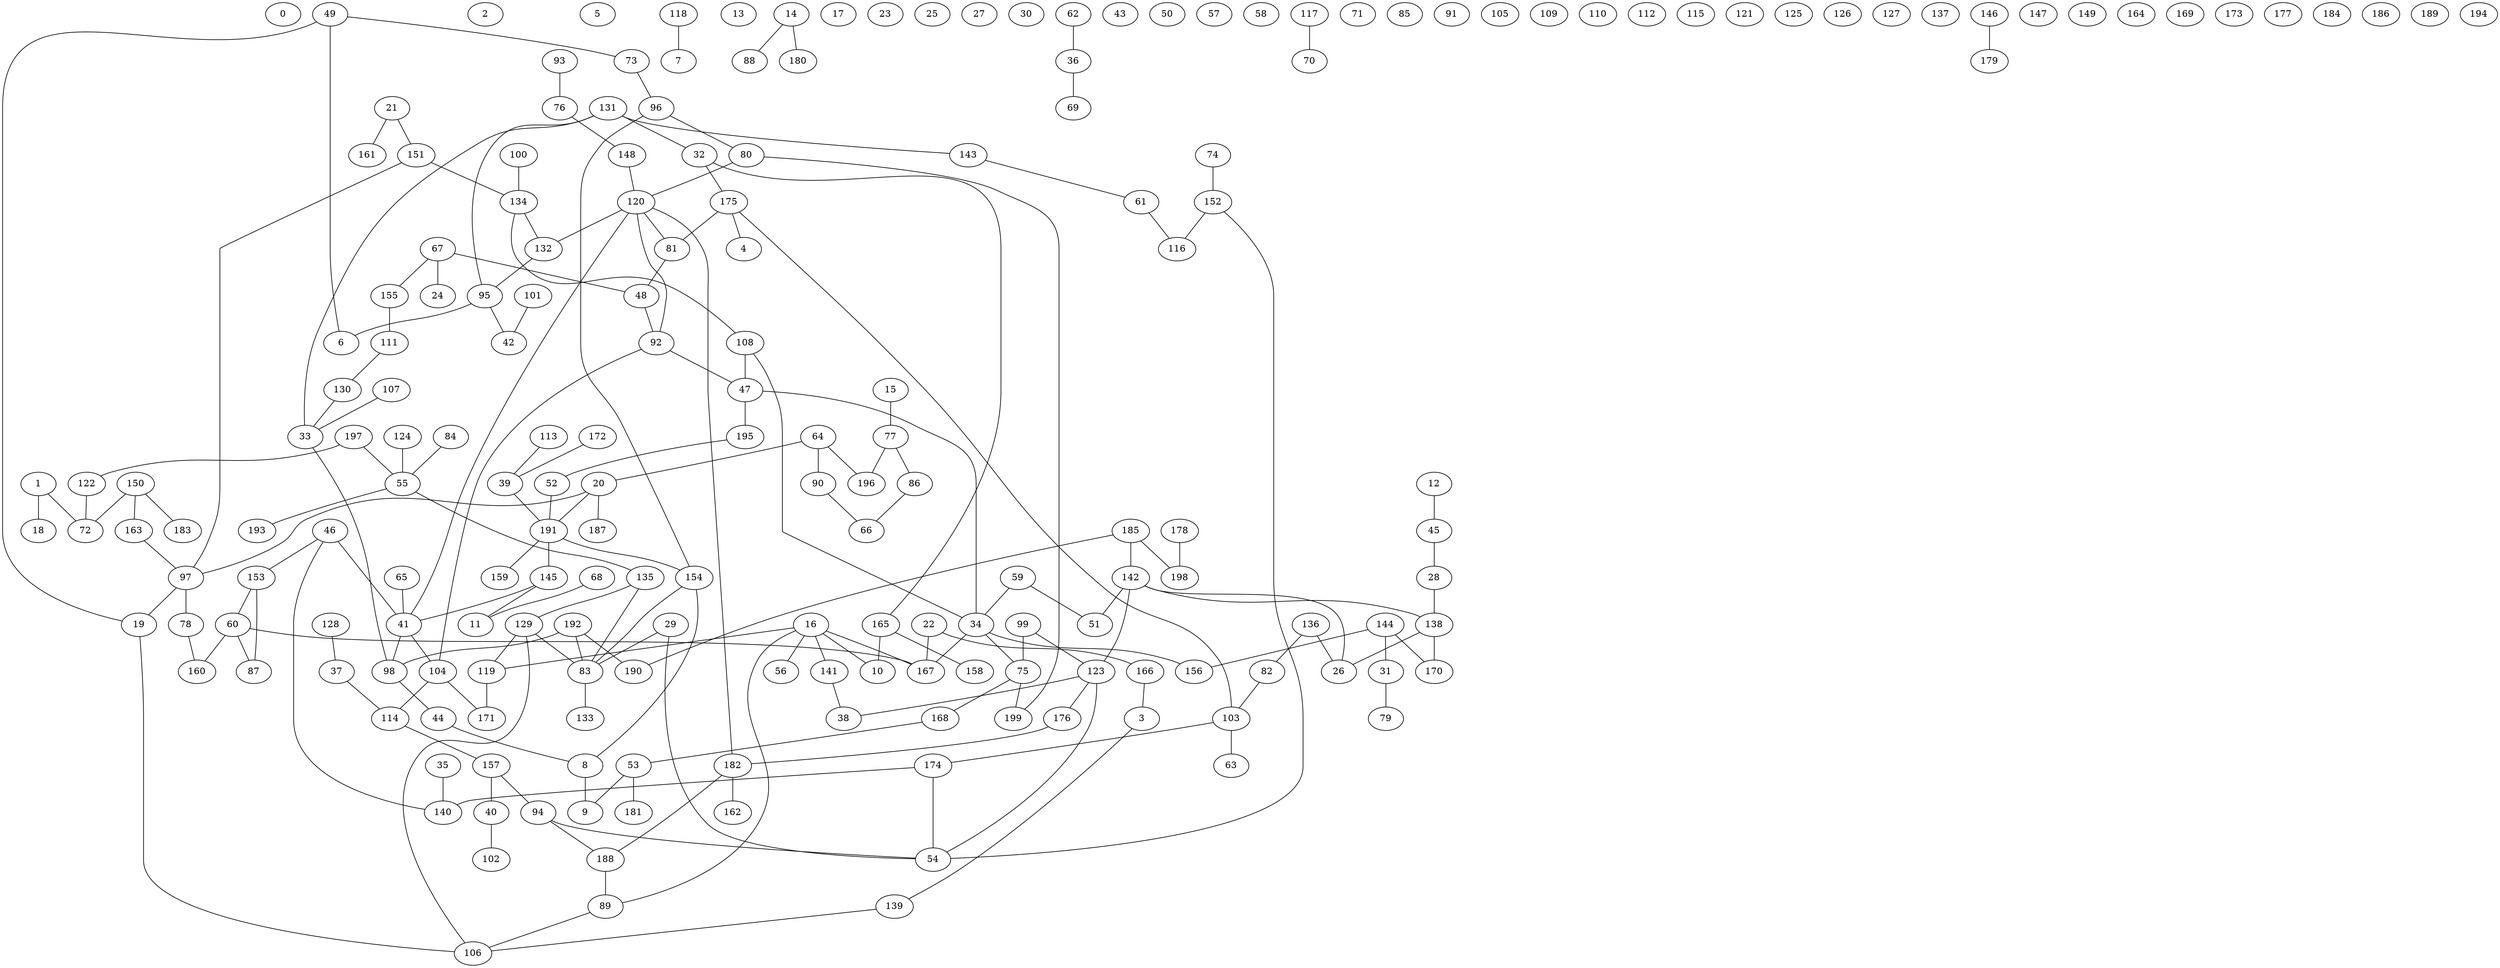 graph G {
  0;
  1;
  2;
  3;
  4;
  5;
  6;
  7;
  8;
  9;
  10;
  11;
  12;
  13;
  14;
  15;
  16;
  17;
  18;
  19;
  20;
  21;
  22;
  23;
  24;
  25;
  26;
  27;
  28;
  29;
  30;
  31;
  32;
  33;
  34;
  35;
  36;
  37;
  38;
  39;
  40;
  41;
  42;
  43;
  44;
  45;
  46;
  47;
  48;
  49;
  50;
  51;
  52;
  53;
  54;
  55;
  56;
  57;
  58;
  59;
  60;
  61;
  62;
  63;
  64;
  65;
  66;
  67;
  68;
  69;
  70;
  71;
  72;
  73;
  74;
  75;
  76;
  77;
  78;
  79;
  80;
  81;
  82;
  83;
  84;
  85;
  86;
  87;
  88;
  89;
  90;
  91;
  92;
  93;
  94;
  95;
  96;
  97;
  98;
  99;
  100;
  101;
  102;
  103;
  104;
  105;
  106;
  107;
  108;
  109;
  110;
  111;
  112;
  113;
  114;
  115;
  116;
  117;
  118;
  119;
  120;
  121;
  122;
  123;
  124;
  125;
  126;
  127;
  128;
  129;
  130;
  131;
  132;
  133;
  134;
  135;
  136;
  137;
  138;
  139;
  140;
  141;
  142;
  143;
  144;
  145;
  146;
  147;
  148;
  149;
  150;
  151;
  152;
  153;
  154;
  155;
  156;
  157;
  158;
  159;
  160;
  161;
  162;
  163;
  164;
  165;
  166;
  167;
  168;
  169;
  170;
  171;
  172;
  173;
  174;
  175;
  176;
  177;
  178;
  179;
  180;
  181;
  182;
  183;
  184;
  185;
  186;
  187;
  188;
  189;
  190;
  191;
  192;
  193;
  194;
  195;
  196;
  197;
  198;
  199;
   80 -- 120;
   118 -- 7;
   16 -- 56;
   82 -- 103;
   122 -- 72;
   55 -- 193;
   124 -- 55;
   185 -- 190;
   29 -- 54;
   45 -- 28;
   83 -- 133;
   60 -- 167;
   39 -- 191;
   16 -- 10;
   21 -- 151;
   131 -- 95;
   165 -- 158;
   128 -- 37;
   142 -- 51;
   73 -- 96;
   144 -- 156;
   185 -- 142;
   75 -- 168;
   108 -- 47;
   152 -- 116;
   98 -- 44;
   14 -- 88;
   144 -- 170;
   67 -- 48;
   138 -- 170;
   135 -- 129;
   111 -- 130;
   59 -- 51;
   22 -- 167;
   15 -- 77;
   192 -- 190;
   142 -- 123;
   3 -- 139;
   16 -- 119;
   32 -- 175;
   95 -- 42;
   197 -- 122;
   65 -- 41;
   191 -- 145;
   175 -- 4;
   165 -- 10;
   52 -- 191;
   197 -- 55;
   99 -- 75;
   172 -- 39;
   78 -- 160;
   153 -- 60;
   145 -- 11;
   176 -- 182;
   89 -- 106;
   174 -- 54;
   195 -- 52;
   64 -- 20;
   99 -- 123;
   1 -- 72;
   47 -- 34;
   191 -- 154;
   123 -- 176;
   134 -- 132;
   104 -- 171;
   20 -- 191;
   95 -- 6;
   53 -- 9;
   120 -- 81;
   108 -- 34;
   31 -- 79;
   77 -- 196;
   100 -- 134;
   129 -- 106;
   129 -- 83;
   41 -- 104;
   49 -- 19;
   96 -- 80;
   16 -- 141;
   166 -- 3;
   1 -- 18;
   154 -- 83;
   138 -- 26;
   87 -- 153;
   22 -- 166;
   136 -- 82;
   117 -- 70;
   151 -- 134;
   68 -- 11;
   150 -- 183;
   120 -- 132;
   163 -- 97;
   188 -- 89;
   143 -- 61;
   48 -- 92;
   60 -- 87;
   20 -- 97;
   86 -- 66;
   41 -- 120;
   37 -- 114;
   150 -- 163;
   114 -- 157;
   36 -- 69;
   60 -- 160;
   62 -- 36;
   55 -- 135;
   151 -- 97;
   14 -- 180;
   20 -- 187;
   29 -- 83;
   103 -- 174;
   84 -- 55;
   83 -- 135;
   32 -- 165;
   141 -- 38;
   120 -- 182;
   175 -- 81;
   19 -- 106;
   59 -- 34;
   16 -- 167;
   46 -- 140;
   107 -- 33;
   40 -- 102;
   142 -- 26;
   61 -- 116;
   77 -- 86;
   64 -- 196;
   131 -- 143;
   44 -- 8;
   123 -- 38;
   67 -- 155;
   8 -- 9;
   131 -- 33;
   97 -- 78;
   178 -- 198;
   182 -- 188;
   34 -- 156;
   75 -- 199;
   46 -- 153;
   47 -- 195;
   46 -- 41;
   157 -- 94;
   35 -- 140;
   155 -- 111;
   120 -- 92;
   6 -- 49;
   92 -- 104;
   94 -- 188;
   33 -- 98;
   174 -- 140;
   134 -- 108;
   168 -- 53;
   145 -- 41;
   146 -- 179;
   104 -- 114;
   21 -- 161;
   41 -- 98;
   64 -- 90;
   16 -- 89;
   12 -- 45;
   90 -- 66;
   94 -- 54;
   123 -- 54;
   97 -- 19;
   192 -- 83;
   93 -- 76;
   154 -- 8;
   130 -- 33;
   81 -- 48;
   34 -- 75;
   76 -- 148;
   191 -- 159;
   34 -- 167;
   150 -- 72;
   119 -- 171;
   129 -- 119;
   49 -- 73;
   96 -- 154;
   74 -- 152;
   101 -- 42;
   53 -- 181;
   185 -- 198;
   132 -- 95;
   192 -- 98;
   28 -- 138;
   152 -- 54;
   175 -- 103;
   144 -- 31;
   80 -- 199;
   136 -- 26;
   157 -- 40;
   148 -- 120;
   182 -- 162;
   139 -- 106;
   131 -- 32;
   113 -- 39;
   92 -- 47;
   103 -- 63;
   142 -- 138;
   67 -- 24;
}
